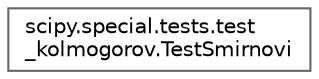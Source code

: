 digraph "Graphical Class Hierarchy"
{
 // LATEX_PDF_SIZE
  bgcolor="transparent";
  edge [fontname=Helvetica,fontsize=10,labelfontname=Helvetica,labelfontsize=10];
  node [fontname=Helvetica,fontsize=10,shape=box,height=0.2,width=0.4];
  rankdir="LR";
  Node0 [id="Node000000",label="scipy.special.tests.test\l_kolmogorov.TestSmirnovi",height=0.2,width=0.4,color="grey40", fillcolor="white", style="filled",URL="$de/dcb/classscipy_1_1special_1_1tests_1_1test__kolmogorov_1_1TestSmirnovi.html",tooltip=" "];
}
